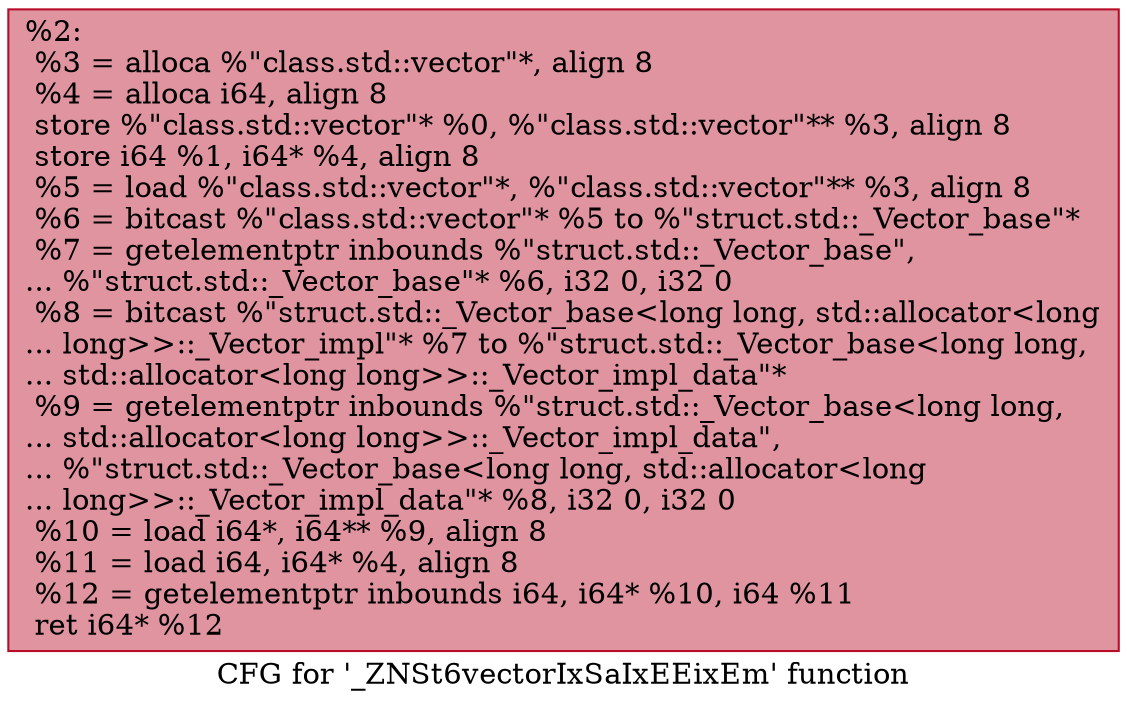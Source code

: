 digraph "CFG for '_ZNSt6vectorIxSaIxEEixEm' function" {
	label="CFG for '_ZNSt6vectorIxSaIxEEixEm' function";

	Node0x559e2d03f4e0 [shape=record,color="#b70d28ff", style=filled, fillcolor="#b70d2870",label="{%2:\l  %3 = alloca %\"class.std::vector\"*, align 8\l  %4 = alloca i64, align 8\l  store %\"class.std::vector\"* %0, %\"class.std::vector\"** %3, align 8\l  store i64 %1, i64* %4, align 8\l  %5 = load %\"class.std::vector\"*, %\"class.std::vector\"** %3, align 8\l  %6 = bitcast %\"class.std::vector\"* %5 to %\"struct.std::_Vector_base\"*\l  %7 = getelementptr inbounds %\"struct.std::_Vector_base\",\l... %\"struct.std::_Vector_base\"* %6, i32 0, i32 0\l  %8 = bitcast %\"struct.std::_Vector_base\<long long, std::allocator\<long\l... long\>\>::_Vector_impl\"* %7 to %\"struct.std::_Vector_base\<long long,\l... std::allocator\<long long\>\>::_Vector_impl_data\"*\l  %9 = getelementptr inbounds %\"struct.std::_Vector_base\<long long,\l... std::allocator\<long long\>\>::_Vector_impl_data\",\l... %\"struct.std::_Vector_base\<long long, std::allocator\<long\l... long\>\>::_Vector_impl_data\"* %8, i32 0, i32 0\l  %10 = load i64*, i64** %9, align 8\l  %11 = load i64, i64* %4, align 8\l  %12 = getelementptr inbounds i64, i64* %10, i64 %11\l  ret i64* %12\l}"];
}
